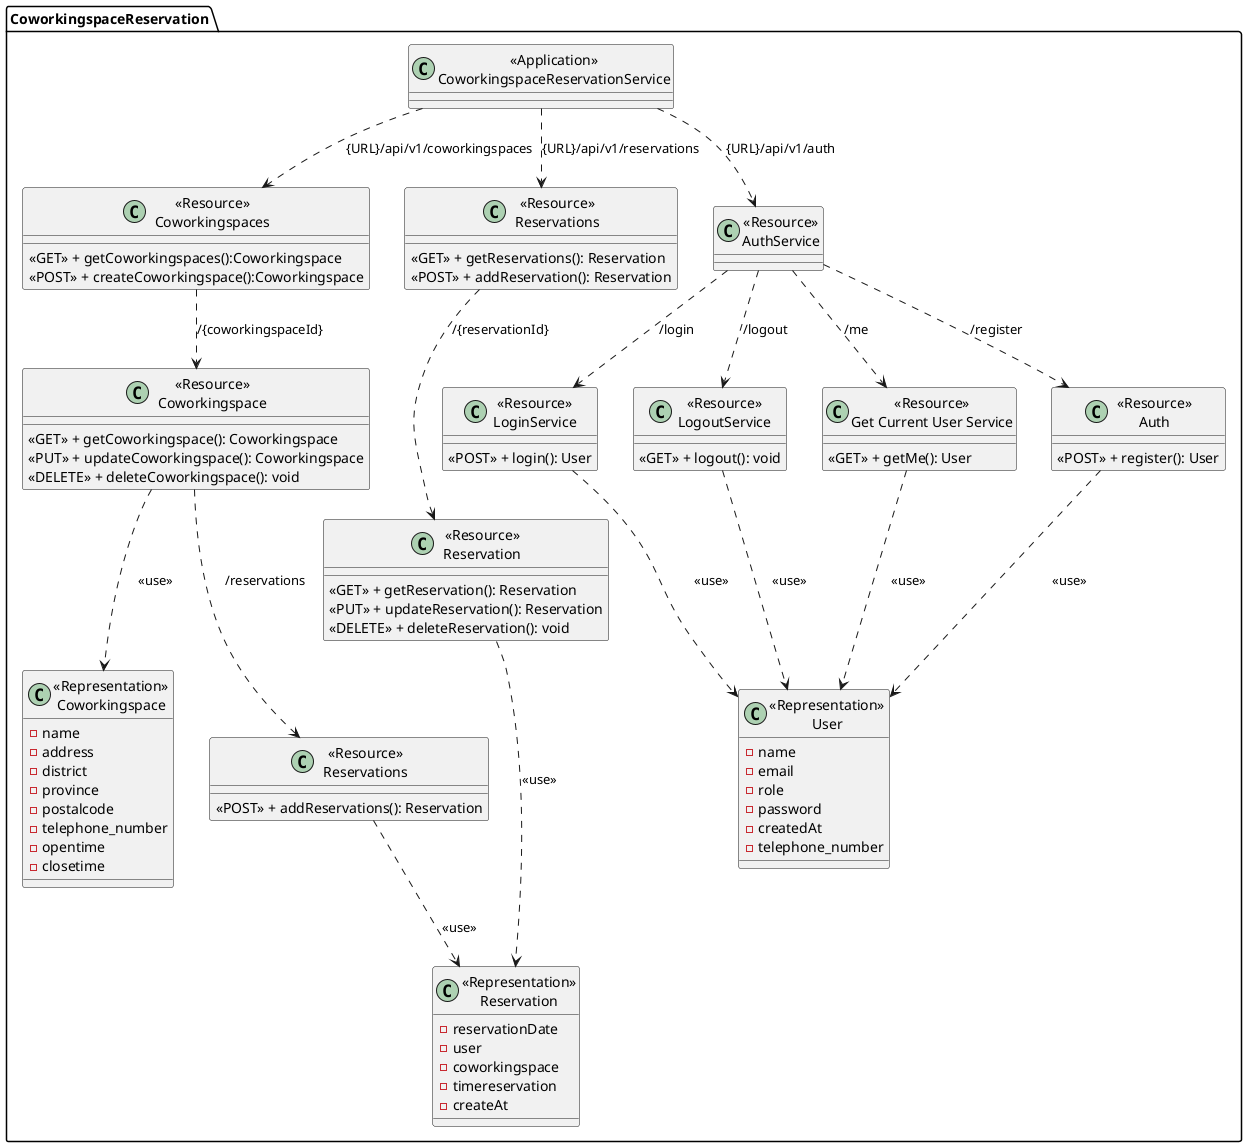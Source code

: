 @startuml

top to bottom direction
package "CoworkingspaceReservation"{
    class "<<Application>>\nCoworkingspaceReservationService" as CoworkingspaceReservationService{}

    class "<<Resource>>\nCoworkingspaces" as ResourceCoworkingspaces{
        <<GET>> + getCoworkingspaces():Coworkingspace
        <<POST>> + createCoworkingspace():Coworkingspace
    }

    class "<<Resource>>\nCoworkingspace" as ResourceCoworkingspace {
        <<GET>> + getCoworkingspace(): Coworkingspace
        <<PUT>> + updateCoworkingspace(): Coworkingspace
        <<DELETE>> + deleteCoworkingspace(): void
    }

    class "<<Representation>>\nCoworkingspace" as RepresentationCoworkingspace {
        -name
        -address
        -district
        -province
        -postalcode
        -telephone_number
        -opentime
        -closetime
    }

    class "<<Resource>>\nReservations" as ResourceReservations2{
        <<POST>> + addReservations(): Reservation

    }

    class "<<Resource>>\nReservations" as ResourceReservations{
        <<GET>> + getReservations(): Reservation
        <<POST>> + addReservation(): Reservation
    }

    class "<<Resource>>\nReservation" as ResourceReservation{
        <<GET>> + getReservation(): Reservation
        <<PUT>> + updateReservation(): Reservation
        <<DELETE>> + deleteReservation(): void
    }

    class "<<Representation>>\nReservation" as RepresentationReservation {
        -reservationDate
        -user
        -coworkingspace
        -timereservation
        -createAt
    }
    

    class "<<Resource>>\nAuthService" as ResourceAuth {
          
    }

    class "<<Resource>>\nLoginService" as ResourceAuth_login {
        <<POST>> + login(): User
    }
    class "<<Resource>>\nLogoutService" as ResourceAuth_logout {
        <<GET>> + logout(): void
    }
    class "<<Resource>>\nGet Current User Service" as ResourceAuth_me {
        <<GET>> + getMe(): User
    }
    class "<<Resource>>\nAuth" as ResourceAuth_register {
        <<POST>> + register(): User
    }
    

    class "<<Representation>>\nUser" as RepresentationUser {
        -name
        -email
        -role
        -password
        -createdAt
        -telephone_number
    }

}

CoworkingspaceReservationService ..> ResourceCoworkingspaces:"{URL}/api/v1/coworkingspaces"
CoworkingspaceReservationService ..> ResourceReservations:"{URL}/api/v1/reservations"
CoworkingspaceReservationService ..> ResourceAuth:"{URL}/api/v1/auth"
ResourceCoworkingspaces ..> ResourceCoworkingspace: "/{coworkingspaceId}"
ResourceCoworkingspace ..> RepresentationCoworkingspace: "<<use>>"
ResourceCoworkingspace ..> ResourceReservations2:"/reservations"
ResourceReservations2 ..> RepresentationReservation: "<<use>>"
ResourceReservations ..> ResourceReservation: "/{reservationId}"
ResourceReservation ..> RepresentationReservation: "<<use>>"
ResourceAuth ..> ResourceAuth_login: "/login"
ResourceAuth ..> ResourceAuth_logout: "/logout"
ResourceAuth ..> ResourceAuth_me: "/me"
ResourceAuth ..> ResourceAuth_register: "/register"
ResourceAuth_register ..> RepresentationUser: "<<use>>"
ResourceAuth_logout ..> RepresentationUser: "<<use>>"
ResourceAuth_me ..> RepresentationUser: "<<use>>"
ResourceAuth_login ..> RepresentationUser: "<<use>>"

@enduml
